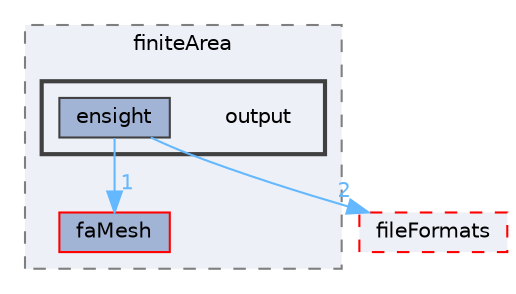digraph "src/finiteArea/output"
{
 // LATEX_PDF_SIZE
  bgcolor="transparent";
  edge [fontname=Helvetica,fontsize=10,labelfontname=Helvetica,labelfontsize=10];
  node [fontname=Helvetica,fontsize=10,shape=box,height=0.2,width=0.4];
  compound=true
  subgraph clusterdir_b69a9eadfe761c231b266ce918b218a5 {
    graph [ bgcolor="#edf0f7", pencolor="grey50", label="finiteArea", fontname=Helvetica,fontsize=10 style="filled,dashed", URL="dir_b69a9eadfe761c231b266ce918b218a5.html",tooltip=""]
  dir_f14612db68a06d13a87d37d60dc895d5 [label="faMesh", fillcolor="#a2b4d6", color="red", style="filled", URL="dir_f14612db68a06d13a87d37d60dc895d5.html",tooltip=""];
  subgraph clusterdir_5295d1ef3d7e0435e7952beb5783bc1e {
    graph [ bgcolor="#edf0f7", pencolor="grey25", label="", fontname=Helvetica,fontsize=10 style="filled,bold", URL="dir_5295d1ef3d7e0435e7952beb5783bc1e.html",tooltip=""]
    dir_5295d1ef3d7e0435e7952beb5783bc1e [shape=plaintext, label="output"];
  dir_d74ca9b7448cbd7cee8db4e9714db86e [label="ensight", fillcolor="#a2b4d6", color="grey25", style="filled", URL="dir_d74ca9b7448cbd7cee8db4e9714db86e.html",tooltip=""];
  }
  }
  dir_b05602f37bb521a7142c0a3e200b5f35 [label="fileFormats", fillcolor="#edf0f7", color="red", style="filled,dashed", URL="dir_b05602f37bb521a7142c0a3e200b5f35.html",tooltip=""];
  dir_d74ca9b7448cbd7cee8db4e9714db86e->dir_b05602f37bb521a7142c0a3e200b5f35 [headlabel="2", labeldistance=1.5 headhref="dir_001158_001353.html" href="dir_001158_001353.html" color="steelblue1" fontcolor="steelblue1"];
  dir_d74ca9b7448cbd7cee8db4e9714db86e->dir_f14612db68a06d13a87d37d60dc895d5 [headlabel="1", labeldistance=1.5 headhref="dir_001158_001295.html" href="dir_001158_001295.html" color="steelblue1" fontcolor="steelblue1"];
}
